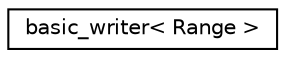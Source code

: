 digraph "Graphical Class Hierarchy"
{
  edge [fontname="Helvetica",fontsize="10",labelfontname="Helvetica",labelfontsize="10"];
  node [fontname="Helvetica",fontsize="10",shape=record];
  rankdir="LR";
  Node1 [label="basic_writer\< Range \>",height=0.2,width=0.4,color="black", fillcolor="white", style="filled",URL="$classbasic__writer.html"];
}
